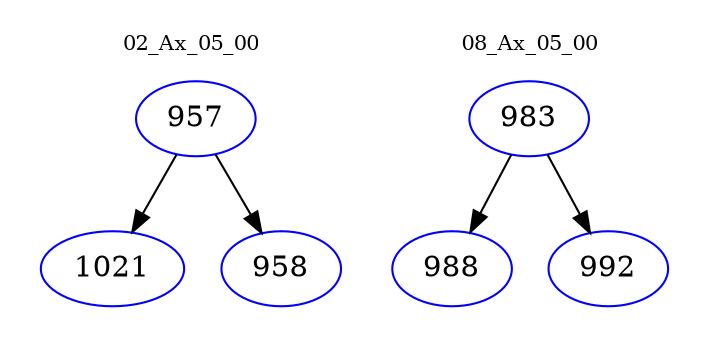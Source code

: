 digraph{
subgraph cluster_0 {
color = white
label = "02_Ax_05_00";
fontsize=10;
T0_957 [label="957", color="blue"]
T0_957 -> T0_1021 [color="black"]
T0_1021 [label="1021", color="blue"]
T0_957 -> T0_958 [color="black"]
T0_958 [label="958", color="blue"]
}
subgraph cluster_1 {
color = white
label = "08_Ax_05_00";
fontsize=10;
T1_983 [label="983", color="blue"]
T1_983 -> T1_988 [color="black"]
T1_988 [label="988", color="blue"]
T1_983 -> T1_992 [color="black"]
T1_992 [label="992", color="blue"]
}
}
